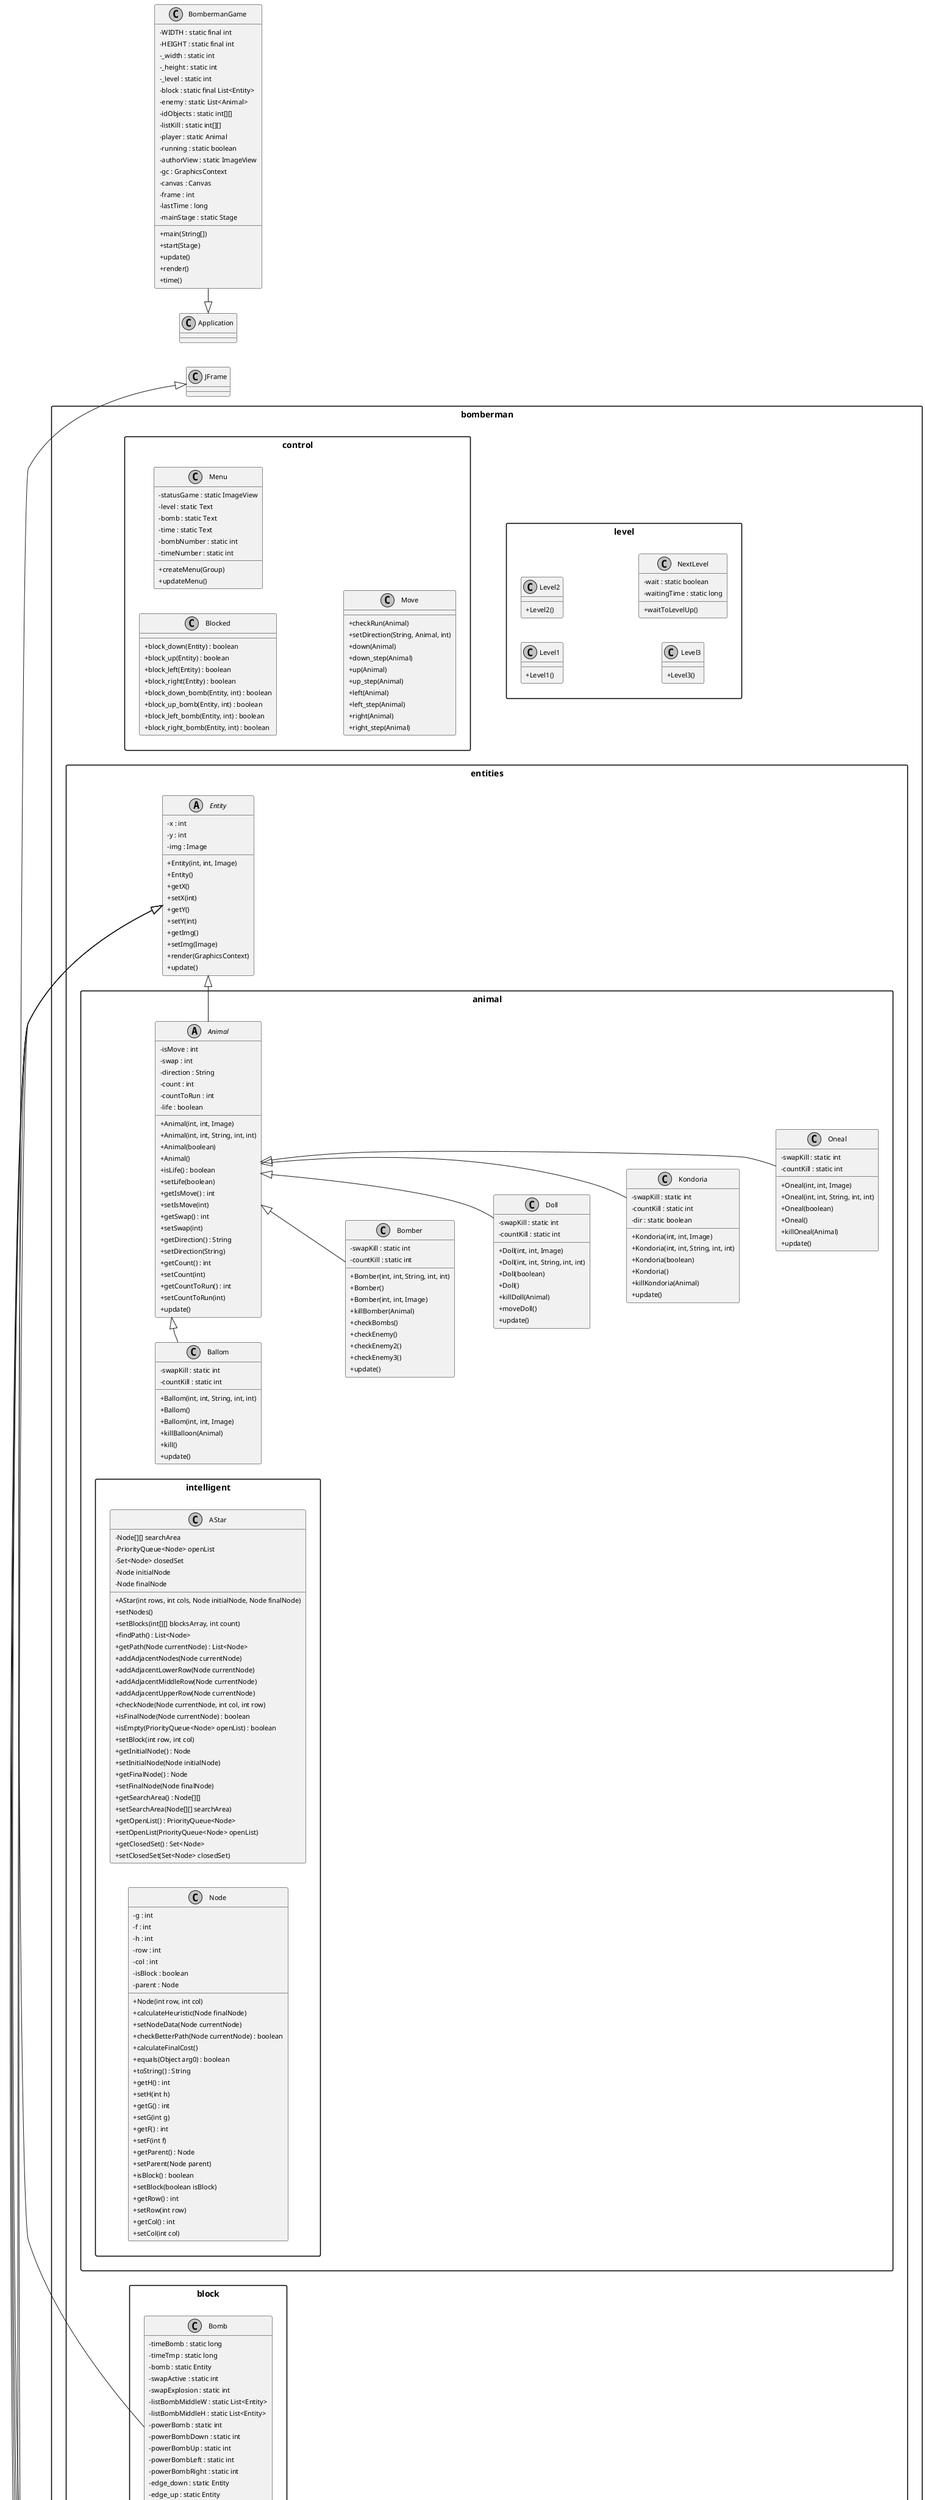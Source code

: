 @startuml
left to right direction
skinparam classAttributeIconSize 0
skinparam classFontSize 12
skinparam classAttributeFontSize 11
skinparam classMethodFontSize 11
skinparam monochrome true
skinparam packageStyle rectangle
skinparam padding 2
skinparam ranksep 60
skinparam nodesep 40

' ======================= Packages ==========================
package "bomberman.control" {
  together {
    class Blocked {
      + block_down(Entity) : boolean
      + block_up(Entity) : boolean
      + block_left(Entity) : boolean
      + block_right(Entity) : boolean
      + block_down_bomb(Entity, int) : boolean
      + block_up_bomb(Entity, int) : boolean
      + block_left_bomb(Entity, int) : boolean
      + block_right_bomb(Entity, int) : boolean
    }

    class Menu {
      - statusGame : static ImageView
      - level : static Text
      - bomb : static Text
      - time : static Text
      - bombNumber : static int
      - timeNumber : static int
      + createMenu(Group)
      + updateMenu()
    }

    class Move {
      + checkRun(Animal)
      + setDirection(String, Animal, int)
      + down(Animal)
      + down_step(Animal)
      + up(Animal)
      + up_step(Animal)
      + left(Animal)
      + left_step(Animal)
      + right(Animal)
      + right_step(Animal)
    }
  }
}

package "bomberman.entities" {
  together {
    abstract class Entity {
      - x : int
      - y : int
      - img : Image
      + Entity(int, int, Image)
      + Entity()
      + getX()
      + setX(int)
      + getY()
      + setY(int)
      + getImg()
      + setImg(Image)
      + render(GraphicsContext)
      + update()
    }
  }
}

package "bomberman.entities.animal" {
  together {
    abstract class Animal {
      - isMove : int
      - swap : int
      - direction : String
      - count : int
      - countToRun : int
      - life : boolean
      + Animal(int, int, Image)
      + Animal(int, int, String, int, int)
      + Animal(boolean)
      + Animal()
      + isLife() : boolean
      + setLife(boolean)
      + getIsMove() : int
      + setIsMove(int)
      + getSwap() : int
      + setSwap(int)
      + getDirection() : String
      + setDirection(String)
      + getCount() : int
      + setCount(int)
      + getCountToRun() : int
      + setCountToRun(int)
      + update()
    }

    class Ballom {
      - swapKill : static int
      - countKill : static int
      + Ballom(int, int, String, int, int)
      + Ballom()
      + Ballom(int, int, Image)
      + killBalloon(Animal)
      + kill()
      + update()
    }

    class Bomber {
      - swapKill : static int
      - countKill : static int
      + Bomber(int, int, String, int, int)
      + Bomber()
      + Bomber(int, int, Image)
      + killBomber(Animal)
      + checkBombs()
      + checkEnemy()
      + checkEnemy2()
      + checkEnemy3()
      + update()
    }

    class Doll {
      - swapKill : static int
      - countKill : static int
      + Doll(int, int, Image)
      + Doll(int, int, String, int, int)
      + Doll(boolean)
      + Doll()
      + killDoll(Animal)
      + moveDoll()
      + update()
    }

    class Kondoria {
      - swapKill : static int
      - countKill : static int
      - dir : static boolean
      + Kondoria(int, int, Image)
      + Kondoria(int, int, String, int, int)
      + Kondoria(boolean)
      + Kondoria()
      + killKondoria(Animal)
      + update()
    }

    class Oneal {
      - swapKill : static int
      - countKill : static int
      + Oneal(int, int, Image)
      + Oneal(int, int, String, int, int)
      + Oneal(boolean)
      + Oneal()
      + killOneal(Animal)
      + update()
    }

    ' Force horizontal arrangement
    Animal -[hidden]-> Ballom
    Ballom -[hidden]-> Bomber
    Bomber -[hidden]-> Doll
    Doll -[hidden]-> Kondoria
    Kondoria -[hidden]-> Oneal
  }
}

package "bomberman.entities.animal.intelligent" {
  together {
    class AStar {
      - Node[][] searchArea
      - PriorityQueue<Node> openList
      - Set<Node> closedSet
      - Node initialNode
      - Node finalNode
      + AStar(int rows, int cols, Node initialNode, Node finalNode)
      + setNodes()
      + setBlocks(int[][] blocksArray, int count)
      + findPath() : List<Node>
      + getPath(Node currentNode) : List<Node>
      + addAdjacentNodes(Node currentNode)
      + addAdjacentLowerRow(Node currentNode)
      + addAdjacentMiddleRow(Node currentNode)
      + addAdjacentUpperRow(Node currentNode)
      + checkNode(Node currentNode, int col, int row)
      + isFinalNode(Node currentNode) : boolean
      + isEmpty(PriorityQueue<Node> openList) : boolean
      + setBlock(int row, int col)
      + getInitialNode() : Node
      + setInitialNode(Node initialNode)
      + getFinalNode() : Node
      + setFinalNode(Node finalNode)
      + getSearchArea() : Node[][]
      + setSearchArea(Node[][] searchArea)
      + getOpenList() : PriorityQueue<Node>
      + setOpenList(PriorityQueue<Node> openList)
      + getClosedSet() : Set<Node>
      + setClosedSet(Set<Node> closedSet)
    }

    class Node {
      - g : int
      - f : int
      - h : int
      - row : int
      - col : int
      - isBlock : boolean
      - parent : Node
      + Node(int row, int col)
      + calculateHeuristic(Node finalNode)
      + setNodeData(Node currentNode)
      + checkBetterPath(Node currentNode) : boolean
      + calculateFinalCost()
      + equals(Object arg0) : boolean
      + toString() : String
      + getH() : int
      + setH(int h)
      + getG() : int
      + setG(int g)
      + getF() : int
      + setF(int f)
      + getParent() : Node
      + setParent(Node parent)
      + isBlock() : boolean
      + setBlock(boolean isBlock)
      + getRow() : int
      + setRow(int row)
      + getCol() : int
      + setCol(int col)
    }
  }
}

package "bomberman.entities.block" {
  together {
    class Bomb {
      - timeBomb : static long
      - timeTmp : static long
      - bomb : static Entity
      - swapActive : static int
      - swapExplosion : static int
      - listBombMiddleW : static List<Entity>
      - listBombMiddleH : static List<Entity>
      - powerBomb : static int
      - powerBombDown : static int
      - powerBombUp : static int
      - powerBombLeft : static int
      - powerBombRight : static int
      - edge_down : static Entity
      - edge_up : static Entity
      - edge_left : static Entity
      - edge_right : static Entity
      - isEdge : static boolean
      - isMiddle : static boolean
      - isBomb : static int
      + Bomb(int, int, Image)
      + putBomb()
      + activeBomb()
      + createEdge()
      + createMiddle()
      + explosionCenter()
      + checkActive()
      + checkExplosion()
      + update()
    }

    class Brick {
      + Brick(int, int, Image)
      + checkHidden()
      + update()
    }

    class Grass {
      + Grass(int, int, Image)
      + update()
    }

    class Portal {
      - isPortal : static boolean
      + Portal(int, int, Image)
      + update()
    }

    class Wall {
      + Wall(int, int, Image)
      + update()
    }
  }
}

package "bomberman.entities.item" {
  together {
    abstract class Items {
      - received : boolean
      + Items(int, int, Image)
      + Items(boolean)
      + Items()
      + isReceived() : boolean
      + setReceived(boolean)
      + update()
    }

    class FlameItem {
      + FlameItem(int, int, Image)
      + FlameItem(boolean)
      + FlameItem()
      + update()
    }

    class SpeedItem {
      - speed : static int
      + SpeedItem(int, int, Image)
      + SpeedItem(boolean)
      + SpeedItem()
      + update()
    }
  }
}

package "bomberman.graphics" {
  together {
    class CreateMap {
      + CreateMap(String)
    }

    class Sprite {
      - DEFAULT_SIZE : static final int
      - SCALED_SIZE : static final int
      - TRANSPARENT_COLOR : static final int
      - SIZE : final int
      - _x : int
      - _y : int
      - _pixels : int[]
      - _realWidth : int
      - _realHeight : int
      - _sheet : SpriteSheet
      - transparent : static Sprite
      - grass : static Sprite
      - brick : static Sprite
      - wall : static Sprite
      - portal : static Sprite
      - player_up : static Sprite
      - player_down : static Sprite
      - player_left : static Sprite
      - player_right : static Sprite
      - player_up_1 : static Sprite
      - player_up_2 : static Sprite
      - player_down_1 : static Sprite
      - player_down_2 : static Sprite
      - player_left_1 : static Sprite
      - player_left_2 : static Sprite
      - player_right_1 : static Sprite
      - player_right_2 : static Sprite
      - player_dead1 : static Sprite
      - player_dead2 : static Sprite
      - player_dead3 : static Sprite
      - balloon_left1 : static Sprite
      - balloon_left2 : static Sprite
      - balloon_left3 : static Sprite
      - balloon_right1 : static Sprite
      - balloon_right2 : static Sprite
      - balloon_right3 : static Sprite
      - balloon_dead : static Sprite
      - oneal_left1 : static Sprite
      - oneal_left2 : static Sprite
      - oneal_left3 : static Sprite
      - oneal_right1 : static Sprite
      - oneal_right2 : static Sprite
      - oneal_right3 : static Sprite
      - oneal_dead : static Sprite
      - doll_left1 : static Sprite
      - doll_left2 : static Sprite
      - doll_left3 : static Sprite
      - doll_right1 : static Sprite
      - doll_right2 : static Sprite
      - doll_right3 : static Sprite
      - doll_dead : static Sprite
      - minvo_left1 : static Sprite
      - minvo_left2 : static Sprite
      - minvo_left3 : static Sprite
      - minvo_right1 : static Sprite
      - minvo_right2 : static Sprite
      - minvo_right3 : static Sprite
      - minvo_dead : static Sprite
      - kondoria_left1 : static Sprite
      - kondoria_left2 : static Sprite
      - kondoria_left3 : static Sprite
      - kondoria_right1 : static Sprite
      - kondoria_right2 : static Sprite
      - kondoria_right3 : static Sprite
      - kondoria_dead : static Sprite
      - mob_dead1 : static Sprite
      - mob_dead2 : static Sprite
      - mob_dead3 : static Sprite
      - bomb : static Sprite
      - bomb_1 : static Sprite
      - bomb_2 : static Sprite
      - bomb_exploded : static Sprite
      - bomb_exploded1 : static Sprite
      - bomb_exploded2 : static Sprite
      - explosion_vertical : static Sprite
      - explosion_vertical1 : static Sprite
      - explosion_vertical2 : static Sprite
      - explosion_horizontal : static Sprite
      - explosion_horizontal1 : static Sprite
      - explosion_horizontal2 : static Sprite
      - explosion_horizontal_left_last : static Sprite
      - explosion_horizontal_left_last1 : static Sprite
      - explosion_horizontal_left_last2 : static Sprite
      - explosion_horizontal_right_last : static Sprite
      - explosion_horizontal_right_last1 : static Sprite
      - explosion_horizontal_right_last2 : static Sprite
      - explosion_vertical_top_last : static Sprite
      - explosion_vertical_top_last1 : static Sprite
      - explosion_vertical_top_last2 : static Sprite
      - explosion_vertical_down_last : static Sprite
      - explosion_vertical_down_last1 : static Sprite
      - explosion_vertical_down_last2 : static Sprite
      - brick_exploded : static Sprite
      - brick_exploded1 : static Sprite
      - brick_exploded2 : static Sprite
      - powerup_bombs : static Sprite
      - powerup_flames : static Sprite
      - powerup_speed : static Sprite
      - powerup_wallpass : static Sprite
      - powerup_detonator : static Sprite
      - powerup_bombpass : static Sprite
      - powerup_flamepass : static Sprite
      + Sprite(int size, int x, int y, SpriteSheet sheet, int rw, int rh)
      + Sprite(int size, int color)
      + setColor(int color)
      + load()
      + getSize() : int
      + getPixel(int i) : int
      + getFxImage() : Image
      + resample(Image input, int scaleFactor) : Image
    }

    class SpriteSheet {
      - _path : String
      - SIZE : final int
      - _pixels : int[]
      - image : BufferedImage
      - tiles : static SpriteSheet
      + SpriteSheet(String path, int size)
      + load()
    }
  }
}

package "bomberman.level" {
  together {
    class Level1 {
      + Level1()
    }
    class Level2 {
      + Level2()
    }
    class Level3 {
      + Level3()
    }
    class NextLevel {
      - wait : static boolean
      - waitingTime : static long
      + waitToLevelUp()
    }
  }
}

package "bomberman.utility" {
  together {
    class SoundManager {
      - title_screen : static Clip
      - bomb_explosion : static Clip
      - just_died : static Clip
      - isSoundDied : static boolean
      - isSoundTitle : static boolean
      - isSoundComplete : static boolean
      + SoundManager(String, String)
      + updateSound()
    }
  }
}

class BombermanGame {
  - WIDTH : static final int
  - HEIGHT : static final int
  - _width : static int
  - _height : static int
  - _level : static int
  - block : static final List<Entity>
  - enemy : static List<Animal>
  - idObjects : static int[][]
  - listKill : static int[][]
  - player : static Animal
  - running : static boolean
  - authorView : static ImageView
  - gc : GraphicsContext
  - canvas : Canvas
  - frame : int
  - lastTime : long
  - mainStage : static Stage
  + main(String[])
  + start(Stage)
  + update()
  + render()
  + time()
}

' ==================== Relationships ========================
Animal -|> Entity
Ballom -|> Animal
Bomber -|> Animal
Doll -|> Animal
Kondoria -|> Animal
Oneal -|> Animal

FlameItem -|> Items
SpeedItem -|> Items
Items -|> Entity

Bomb -|> Entity
Brick -|> Entity
Grass -|> Entity
Portal -|> Entity
Wall -|> Entity

SoundManager -|> JFrame
BombermanGame -|> Application

@enduml